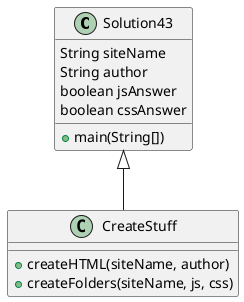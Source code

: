 @startuml
class Solution43{
    String siteName
    String author
    boolean jsAnswer
    boolean cssAnswer

    +main(String[])
    'html.createHTML(siteName, author)
    'html.createFolders(siteName, jsAnswer, cssAnswer)
}

class CreateStuff{
    +createHTML(siteName, author)
    +createFolders(siteName, js, css)
}

Solution43 <|-- CreateStuff

@enduml